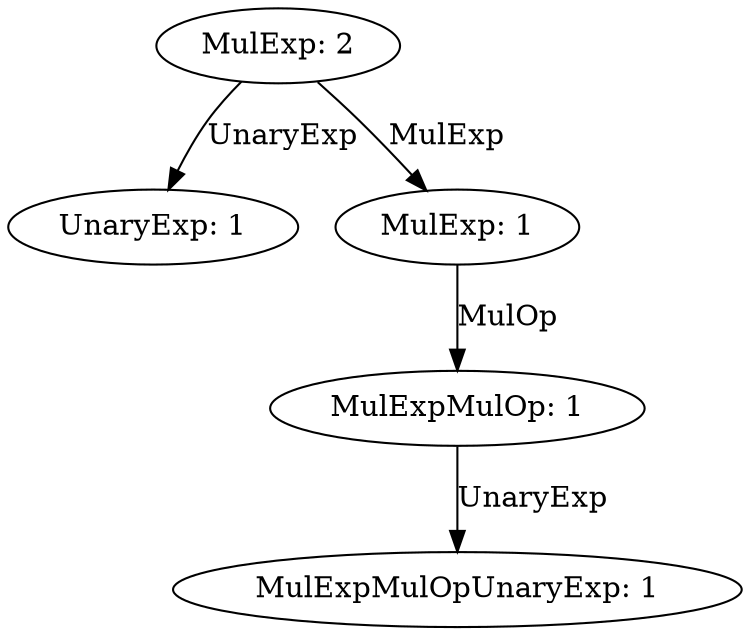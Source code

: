 digraph {
    0 [ label = "MulExp: 2" ]
    1 [ label = "UnaryExp: 1" ]
    2 [ label = "MulExp: 1" ]
    3 [ label = "MulExpMulOp: 1" ]
    4 [ label = "MulExpMulOpUnaryExp: 1" ]
    0 -> 1 [ label = "UnaryExp" ]
    0 -> 2 [ label = "MulExp" ]
    2 -> 3 [ label = "MulOp" ]
    3 -> 4 [ label = "UnaryExp" ]
}

